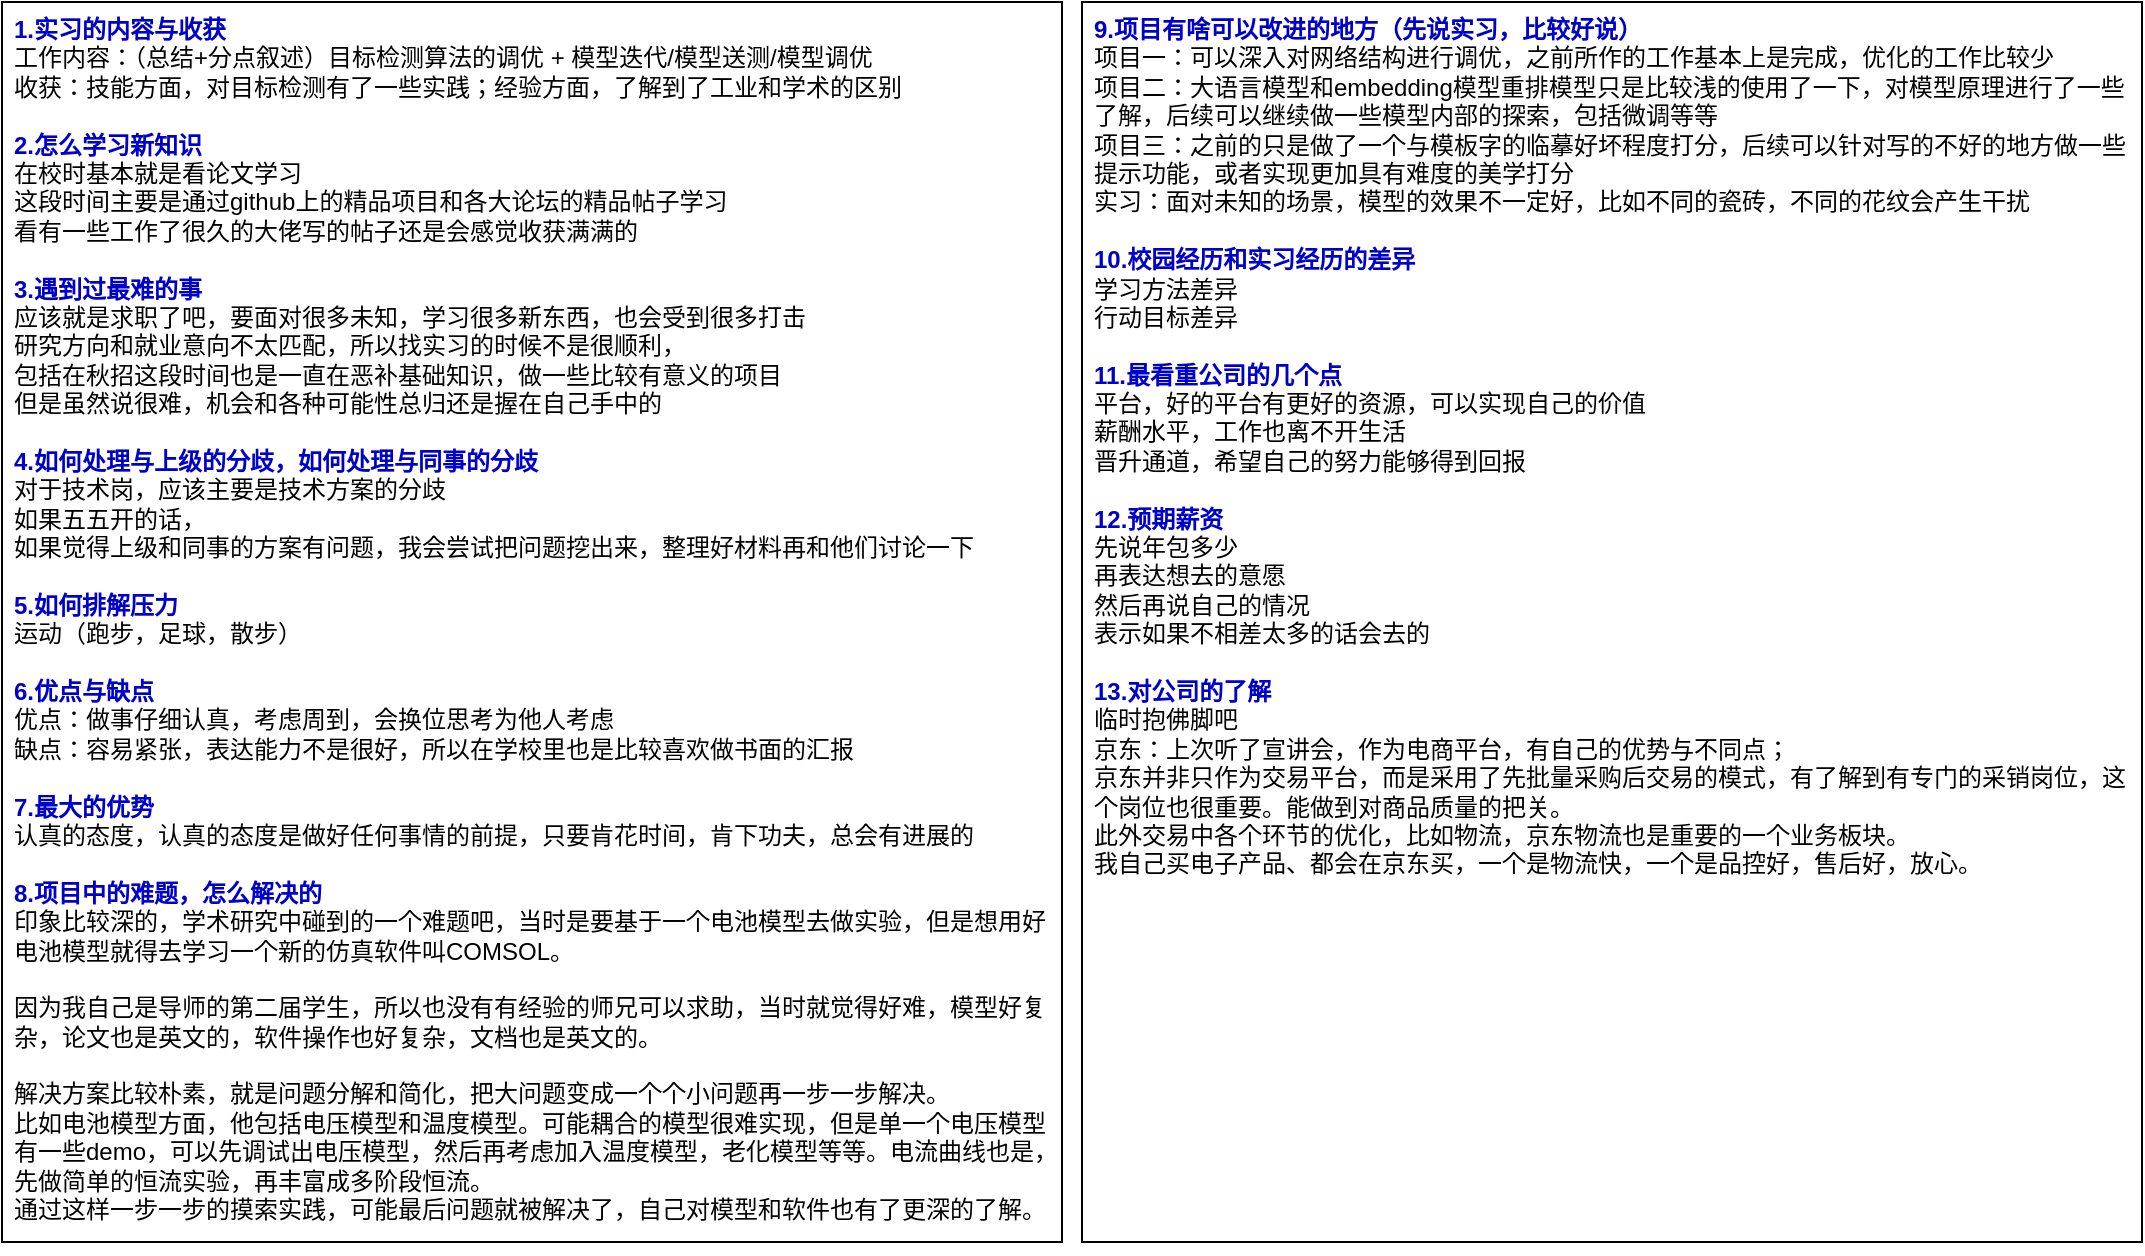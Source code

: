 <mxfile version="24.7.17">
  <diagram name="第 1 页" id="Rx1fUuhY_IRhLyzXzS_3">
    <mxGraphModel dx="2195" dy="627" grid="1" gridSize="10" guides="1" tooltips="1" connect="1" arrows="1" fold="1" page="0" pageScale="1" pageWidth="827" pageHeight="1169" math="0" shadow="0">
      <root>
        <mxCell id="0" />
        <mxCell id="1" parent="0" />
        <mxCell id="AXEMRqHJ4q1Q8EE62VlG-1" value="&lt;font color=&quot;#0000cc&quot;&gt;&lt;b&gt;1.实习的内容与收获&lt;/b&gt;&lt;/font&gt;&lt;div&gt;工作内容：（总结+分点叙述）目标检测算法的调优 + 模型迭代/模型送测/模型调优&lt;/div&gt;&lt;div&gt;收获：&lt;span style=&quot;background-color: initial;&quot;&gt;技能方面，对目标检测有了一些实践；&lt;/span&gt;&lt;span style=&quot;background-color: initial;&quot;&gt;经验方面，了解到了工业和学术的区别&lt;/span&gt;&lt;/div&gt;&lt;div&gt;&lt;br&gt;&lt;/div&gt;&lt;div&gt;&lt;font color=&quot;#0000cc&quot;&gt;&lt;b&gt;2.怎么学习新知识&lt;/b&gt;&lt;/font&gt;&lt;/div&gt;&lt;div&gt;在校时基本就是看论文学习&lt;/div&gt;&lt;div&gt;这段时间主要是通过github上的精品项目和各大论坛的精品帖子学习&lt;/div&gt;&lt;div&gt;看有一些工作了很久的大佬写的帖子还是会感觉收获满满的&lt;/div&gt;&lt;div&gt;&lt;br&gt;&lt;/div&gt;&lt;div&gt;&lt;font color=&quot;#0000cc&quot;&gt;&lt;b&gt;3.遇到过最难的事&lt;/b&gt;&lt;/font&gt;&lt;/div&gt;&lt;div&gt;应该就是求职了吧，要面对很多未知，学习很多新东西，也会受到很多打击&lt;/div&gt;&lt;div&gt;研究方向和就业意向不太匹配，所以找实习的时候不是很顺利，&lt;/div&gt;&lt;div&gt;包括在秋招这段时间也是一直在恶补基础知识，做一些比较有意义的项目&lt;/div&gt;&lt;div&gt;但是虽然说很难，机会和各种可能性总归还是握在自己手中的&lt;/div&gt;&lt;div&gt;&lt;br&gt;&lt;/div&gt;&lt;div&gt;&lt;font color=&quot;#0000cc&quot;&gt;&lt;b&gt;4.如何处理与上级的分歧，如何处理与同事的分歧&lt;/b&gt;&lt;/font&gt;&lt;/div&gt;&lt;div&gt;对于技术岗，应该主要是技术方案的分歧&lt;/div&gt;&lt;div&gt;如果五五开的话，&lt;/div&gt;&lt;div&gt;如果觉得上级和同事的方案有问题，我会尝试把问题挖出来，整理好材料再和他们讨论一下&lt;/div&gt;&lt;div&gt;&lt;br&gt;&lt;/div&gt;&lt;div&gt;&lt;font color=&quot;#0000cc&quot;&gt;&lt;b&gt;5.如何排解压力&lt;/b&gt;&lt;/font&gt;&lt;/div&gt;&lt;div&gt;运动（跑步，足球，散步）&lt;/div&gt;&lt;div&gt;&lt;br&gt;&lt;/div&gt;&lt;div&gt;&lt;font color=&quot;#0000cc&quot;&gt;&lt;b&gt;6.优点与缺点&lt;/b&gt;&lt;/font&gt;&lt;/div&gt;&lt;div&gt;优点：做事仔细认真，考虑周到，会换位思考为他人考虑&lt;/div&gt;&lt;div&gt;缺点：容易紧张，表达能力不是很好，所以在学校里也是比较喜欢做书面的汇报&lt;/div&gt;&lt;div&gt;&lt;br&gt;&lt;/div&gt;&lt;div&gt;&lt;font color=&quot;#0000cc&quot;&gt;&lt;b&gt;7.最大的优势&lt;/b&gt;&lt;/font&gt;&lt;/div&gt;&lt;div&gt;认真的态度，认真的态度是做好任何事情的前提，只要肯花时间，肯下功夫，总会有进展的&lt;/div&gt;&lt;div&gt;&lt;br&gt;&lt;/div&gt;&lt;div&gt;&lt;font color=&quot;#0000cc&quot;&gt;&lt;b&gt;8.项目中的难题，怎么解决的&lt;/b&gt;&lt;/font&gt;&lt;/div&gt;&lt;div&gt;印象比较深的，学术研究中碰到的一个难题吧，当时是要基于一个电池模型去做实验，但是想用好电池模型就得去学习一个新的仿真软件叫COMSOL。&lt;/div&gt;&lt;div&gt;&lt;br&gt;&lt;/div&gt;&lt;div&gt;因为我自己是导师的第二届学生，所以也没有有经验的师兄可以求助，当时就觉得好难，模型好复杂，论文也是英文的，软件操作也好复杂，文档也是英文的。&lt;/div&gt;&lt;div&gt;&lt;br&gt;&lt;/div&gt;&lt;div&gt;解决方案比较朴素，就是问题分解和简化，把大问题变成一个个小问题再一步一步解决。&lt;/div&gt;&lt;div&gt;比如电池模型方面，他包括电压模型和温度模型。可能耦合的模型很难实现，但是单一个电压模型有一些demo，可以先调试出电压模型，然后再考虑加入温度模型，老化模型等等。电流曲线也是，先做简单的恒流实验，再丰富成多阶段恒流。&lt;/div&gt;&lt;div&gt;通过这样一步一步的摸索实践，可能最后问题就被解决了，自己对模型和软件也有了更深的了解。&lt;/div&gt;&lt;div&gt;&lt;br&gt;&lt;/div&gt;" style="rounded=0;whiteSpace=wrap;html=1;align=left;verticalAlign=top;spacingLeft=4;" parent="1" vertex="1">
          <mxGeometry x="-520" y="60" width="530" height="620" as="geometry" />
        </mxCell>
        <mxCell id="hVP31VoGydNVpgypIK5O-1" value="&lt;font color=&quot;#0000cc&quot;&gt;&lt;b&gt;9.项目有啥可以改进的地方（先说实习，比较好说）&lt;/b&gt;&lt;/font&gt;&lt;div&gt;项目一：可以深入对网络结构进行调优，之前所作的工作基本上是完成，优化的工作比较少&lt;/div&gt;&lt;div&gt;项目二：大语言模型和embedding模型重排模型只是比较浅的使用了一下，对模型原理进行了一些了解，后续可以继续做一些模型内部的探索，包括微调等等&lt;/div&gt;&lt;div&gt;项目三：之前的只是做了一个与模板字的临摹好坏程度打分，后续可以针对写的不好的地方做一些提示功能，或者实现更加具有难度的美学打分&lt;/div&gt;&lt;div&gt;实习：面对未知的场景，模型的效果不一定好，比如不同的瓷砖，不同的花纹会产生干扰&lt;/div&gt;&lt;div&gt;&lt;span style=&quot;background-color: initial;&quot;&gt;&lt;br&gt;&lt;/span&gt;&lt;/div&gt;&lt;div&gt;&lt;b style=&quot;color: rgb(0, 0, 204);&quot;&gt;10.校园经历和实习经历的差异&lt;/b&gt;&lt;/div&gt;&lt;div&gt;学习方法差异&lt;/div&gt;&lt;div&gt;行动目标差异&lt;/div&gt;&lt;div&gt;&lt;br&gt;&lt;/div&gt;&lt;div&gt;&lt;b style=&quot;color: rgb(0, 0, 204);&quot;&gt;11.最看重公司的几个点&lt;/b&gt;&lt;br&gt;&lt;/div&gt;&lt;div&gt;平台，好的平台有更好的资源，可以实现自己的价值&lt;br&gt;&lt;/div&gt;&lt;div&gt;薪酬水平，工作也离不开生活&lt;/div&gt;&lt;div&gt;晋升通道，希望自己的努力能够得到回报&lt;/div&gt;&lt;div&gt;&lt;br&gt;&lt;/div&gt;&lt;div&gt;&lt;b style=&quot;color: rgb(0, 0, 204);&quot;&gt;12.预期薪资&lt;/b&gt;&lt;br&gt;&lt;/div&gt;&lt;div&gt;先说年包多少&lt;/div&gt;&lt;div&gt;再表达想去的意愿&lt;/div&gt;&lt;div&gt;然后再说自己的情况&lt;/div&gt;&lt;div&gt;表示如果不相差太多的话&lt;span style=&quot;background-color: initial;&quot;&gt;会去的&lt;/span&gt;&lt;/div&gt;&lt;div&gt;&lt;span style=&quot;background-color: initial;&quot;&gt;&lt;br&gt;&lt;/span&gt;&lt;/div&gt;&lt;div&gt;&lt;b style=&quot;color: rgb(0, 0, 204);&quot;&gt;13.对公司的了解&lt;/b&gt;&lt;span style=&quot;background-color: initial;&quot;&gt;&lt;br&gt;&lt;/span&gt;&lt;/div&gt;&lt;div&gt;临时抱佛脚吧&lt;b style=&quot;color: rgb(0, 0, 204);&quot;&gt;&lt;br&gt;&lt;/b&gt;&lt;/div&gt;&lt;div&gt;京东：上次听了宣讲会，作为电商平台，有自己的优势与不同点；&lt;/div&gt;&lt;div&gt;京东并非只作为交易平台，而是采用了先批量采购后交易的模式，有了解到有专门的采销岗位，这个岗位也很重要。能做到对商品质量的把关。&lt;/div&gt;&lt;div&gt;此外交易中各个环节的优化，比如物流，京东物流也是重要的一个业务板块。&lt;/div&gt;&lt;div&gt;我自己买电子产品、都会在京东买，一个是物流快，一个是品控好，售后好，放心。&lt;/div&gt;" style="rounded=0;whiteSpace=wrap;html=1;align=left;verticalAlign=top;spacingLeft=4;" vertex="1" parent="1">
          <mxGeometry x="20" y="60" width="530" height="620" as="geometry" />
        </mxCell>
      </root>
    </mxGraphModel>
  </diagram>
</mxfile>
